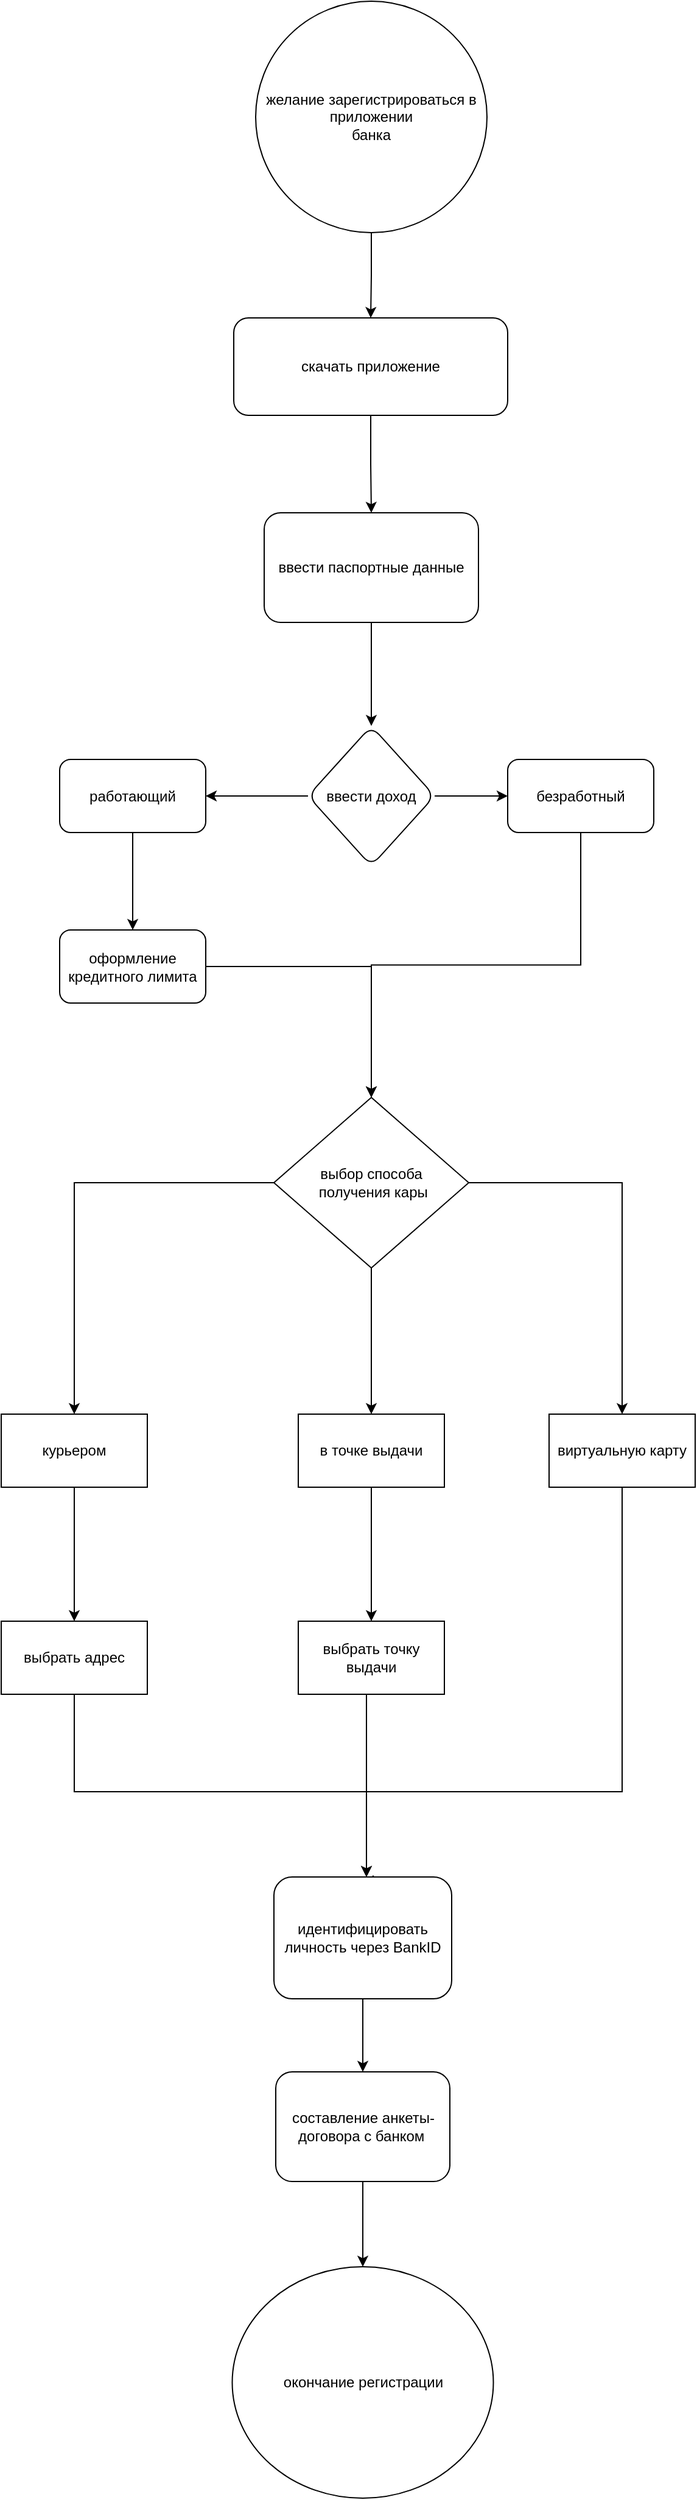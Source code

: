 <mxfile version="15.6.2" type="github">
  <diagram id="Uvce87NN2cfM5ST-oc0T" name="Page-1">
    <mxGraphModel dx="2261" dy="1085" grid="1" gridSize="10" guides="1" tooltips="1" connect="1" arrows="1" fold="1" page="1" pageScale="1" pageWidth="827" pageHeight="1169" math="0" shadow="0">
      <root>
        <mxCell id="0" />
        <mxCell id="1" parent="0" />
        <mxCell id="iSO3i4O-jlGwYRHFAoQ7-1" style="edgeStyle=orthogonalEdgeStyle;rounded=0;orthogonalLoop=1;jettySize=auto;html=1;exitX=0.5;exitY=1;exitDx=0;exitDy=0;entryX=0.5;entryY=0;entryDx=0;entryDy=0;" edge="1" parent="1" source="iSO3i4O-jlGwYRHFAoQ7-2" target="iSO3i4O-jlGwYRHFAoQ7-4">
          <mxGeometry relative="1" as="geometry" />
        </mxCell>
        <mxCell id="iSO3i4O-jlGwYRHFAoQ7-2" value="желание зарегистрироваться в приложении&lt;br&gt;банка" style="ellipse;whiteSpace=wrap;html=1;aspect=fixed;" vertex="1" parent="1">
          <mxGeometry x="319" y="180" width="190" height="190" as="geometry" />
        </mxCell>
        <mxCell id="iSO3i4O-jlGwYRHFAoQ7-13" style="edgeStyle=orthogonalEdgeStyle;rounded=0;orthogonalLoop=1;jettySize=auto;html=1;exitX=0.5;exitY=1;exitDx=0;exitDy=0;entryX=0.5;entryY=0;entryDx=0;entryDy=0;" edge="1" parent="1" source="iSO3i4O-jlGwYRHFAoQ7-4" target="iSO3i4O-jlGwYRHFAoQ7-14">
          <mxGeometry relative="1" as="geometry">
            <mxPoint x="414" y="670" as="targetPoint" />
          </mxGeometry>
        </mxCell>
        <mxCell id="iSO3i4O-jlGwYRHFAoQ7-4" value="скачать приложение" style="rounded=1;whiteSpace=wrap;html=1;" vertex="1" parent="1">
          <mxGeometry x="301" y="440" width="225" height="80" as="geometry" />
        </mxCell>
        <mxCell id="iSO3i4O-jlGwYRHFAoQ7-18" value="" style="edgeStyle=orthogonalEdgeStyle;rounded=0;orthogonalLoop=1;jettySize=auto;html=1;" edge="1" parent="1" source="iSO3i4O-jlGwYRHFAoQ7-14" target="iSO3i4O-jlGwYRHFAoQ7-17">
          <mxGeometry relative="1" as="geometry" />
        </mxCell>
        <mxCell id="iSO3i4O-jlGwYRHFAoQ7-14" value="ввести паспортные данные" style="rounded=1;whiteSpace=wrap;html=1;" vertex="1" parent="1">
          <mxGeometry x="326" y="600" width="176" height="90" as="geometry" />
        </mxCell>
        <mxCell id="iSO3i4O-jlGwYRHFAoQ7-20" value="" style="edgeStyle=orthogonalEdgeStyle;rounded=0;orthogonalLoop=1;jettySize=auto;html=1;" edge="1" parent="1" source="iSO3i4O-jlGwYRHFAoQ7-17" target="iSO3i4O-jlGwYRHFAoQ7-19">
          <mxGeometry relative="1" as="geometry" />
        </mxCell>
        <mxCell id="iSO3i4O-jlGwYRHFAoQ7-22" value="" style="edgeStyle=orthogonalEdgeStyle;rounded=0;orthogonalLoop=1;jettySize=auto;html=1;" edge="1" parent="1" source="iSO3i4O-jlGwYRHFAoQ7-17" target="iSO3i4O-jlGwYRHFAoQ7-21">
          <mxGeometry relative="1" as="geometry" />
        </mxCell>
        <mxCell id="iSO3i4O-jlGwYRHFAoQ7-17" value="ввести доход" style="rhombus;whiteSpace=wrap;html=1;rounded=1;" vertex="1" parent="1">
          <mxGeometry x="362" y="775" width="104" height="115" as="geometry" />
        </mxCell>
        <mxCell id="iSO3i4O-jlGwYRHFAoQ7-24" value="" style="edgeStyle=orthogonalEdgeStyle;rounded=0;orthogonalLoop=1;jettySize=auto;html=1;" edge="1" parent="1" source="iSO3i4O-jlGwYRHFAoQ7-19" target="iSO3i4O-jlGwYRHFAoQ7-23">
          <mxGeometry relative="1" as="geometry" />
        </mxCell>
        <mxCell id="iSO3i4O-jlGwYRHFAoQ7-19" value="работающий" style="whiteSpace=wrap;html=1;rounded=1;" vertex="1" parent="1">
          <mxGeometry x="158" y="802.5" width="120" height="60" as="geometry" />
        </mxCell>
        <mxCell id="iSO3i4O-jlGwYRHFAoQ7-29" style="edgeStyle=orthogonalEdgeStyle;rounded=0;orthogonalLoop=1;jettySize=auto;html=1;exitX=0.5;exitY=1;exitDx=0;exitDy=0;" edge="1" parent="1" source="iSO3i4O-jlGwYRHFAoQ7-21" target="iSO3i4O-jlGwYRHFAoQ7-28">
          <mxGeometry relative="1" as="geometry" />
        </mxCell>
        <mxCell id="iSO3i4O-jlGwYRHFAoQ7-21" value="безработный" style="whiteSpace=wrap;html=1;rounded=1;" vertex="1" parent="1">
          <mxGeometry x="526" y="802.5" width="120" height="60" as="geometry" />
        </mxCell>
        <mxCell id="iSO3i4O-jlGwYRHFAoQ7-26" value="" style="edgeStyle=orthogonalEdgeStyle;rounded=0;orthogonalLoop=1;jettySize=auto;html=1;entryX=0.5;entryY=0;entryDx=0;entryDy=0;" edge="1" parent="1" source="iSO3i4O-jlGwYRHFAoQ7-23" target="iSO3i4O-jlGwYRHFAoQ7-28">
          <mxGeometry relative="1" as="geometry">
            <mxPoint x="400" y="1082.5" as="targetPoint" />
          </mxGeometry>
        </mxCell>
        <mxCell id="iSO3i4O-jlGwYRHFAoQ7-23" value="оформление кредитного лимита" style="whiteSpace=wrap;html=1;rounded=1;" vertex="1" parent="1">
          <mxGeometry x="158" y="942.5" width="120" height="60" as="geometry" />
        </mxCell>
        <mxCell id="iSO3i4O-jlGwYRHFAoQ7-31" value="" style="edgeStyle=orthogonalEdgeStyle;rounded=0;orthogonalLoop=1;jettySize=auto;html=1;" edge="1" parent="1" source="iSO3i4O-jlGwYRHFAoQ7-28" target="iSO3i4O-jlGwYRHFAoQ7-30">
          <mxGeometry relative="1" as="geometry" />
        </mxCell>
        <mxCell id="iSO3i4O-jlGwYRHFAoQ7-33" value="" style="edgeStyle=orthogonalEdgeStyle;rounded=0;orthogonalLoop=1;jettySize=auto;html=1;" edge="1" parent="1" source="iSO3i4O-jlGwYRHFAoQ7-28" target="iSO3i4O-jlGwYRHFAoQ7-32">
          <mxGeometry relative="1" as="geometry" />
        </mxCell>
        <mxCell id="iSO3i4O-jlGwYRHFAoQ7-35" value="" style="edgeStyle=orthogonalEdgeStyle;rounded=0;orthogonalLoop=1;jettySize=auto;html=1;" edge="1" parent="1" source="iSO3i4O-jlGwYRHFAoQ7-28" target="iSO3i4O-jlGwYRHFAoQ7-34">
          <mxGeometry relative="1" as="geometry" />
        </mxCell>
        <mxCell id="iSO3i4O-jlGwYRHFAoQ7-28" value="выбор способа&lt;br&gt;&amp;nbsp;получения кары" style="rhombus;whiteSpace=wrap;html=1;" vertex="1" parent="1">
          <mxGeometry x="334" y="1080" width="160" height="140" as="geometry" />
        </mxCell>
        <mxCell id="iSO3i4O-jlGwYRHFAoQ7-37" value="" style="edgeStyle=orthogonalEdgeStyle;rounded=0;orthogonalLoop=1;jettySize=auto;html=1;" edge="1" parent="1" source="iSO3i4O-jlGwYRHFAoQ7-30" target="iSO3i4O-jlGwYRHFAoQ7-36">
          <mxGeometry relative="1" as="geometry" />
        </mxCell>
        <mxCell id="iSO3i4O-jlGwYRHFAoQ7-30" value="курьером" style="whiteSpace=wrap;html=1;" vertex="1" parent="1">
          <mxGeometry x="110" y="1340" width="120" height="60" as="geometry" />
        </mxCell>
        <mxCell id="iSO3i4O-jlGwYRHFAoQ7-47" style="edgeStyle=orthogonalEdgeStyle;rounded=0;orthogonalLoop=1;jettySize=auto;html=1;exitX=0.5;exitY=1;exitDx=0;exitDy=0;" edge="1" parent="1" source="iSO3i4O-jlGwYRHFAoQ7-32">
          <mxGeometry relative="1" as="geometry">
            <mxPoint x="410" y="1720" as="targetPoint" />
            <Array as="points">
              <mxPoint x="620" y="1650" />
              <mxPoint x="410" y="1650" />
            </Array>
          </mxGeometry>
        </mxCell>
        <mxCell id="iSO3i4O-jlGwYRHFAoQ7-32" value="виртуальную карту" style="whiteSpace=wrap;html=1;" vertex="1" parent="1">
          <mxGeometry x="560" y="1340" width="120" height="60" as="geometry" />
        </mxCell>
        <mxCell id="iSO3i4O-jlGwYRHFAoQ7-39" value="" style="edgeStyle=orthogonalEdgeStyle;rounded=0;orthogonalLoop=1;jettySize=auto;html=1;" edge="1" parent="1" source="iSO3i4O-jlGwYRHFAoQ7-34" target="iSO3i4O-jlGwYRHFAoQ7-38">
          <mxGeometry relative="1" as="geometry" />
        </mxCell>
        <mxCell id="iSO3i4O-jlGwYRHFAoQ7-34" value="в точке выдачи" style="whiteSpace=wrap;html=1;" vertex="1" parent="1">
          <mxGeometry x="354" y="1340" width="120" height="60" as="geometry" />
        </mxCell>
        <mxCell id="iSO3i4O-jlGwYRHFAoQ7-43" style="edgeStyle=orthogonalEdgeStyle;rounded=0;orthogonalLoop=1;jettySize=auto;html=1;exitX=0.5;exitY=1;exitDx=0;exitDy=0;" edge="1" parent="1" source="iSO3i4O-jlGwYRHFAoQ7-36">
          <mxGeometry relative="1" as="geometry">
            <mxPoint x="410" y="1720" as="targetPoint" />
            <Array as="points">
              <mxPoint x="170" y="1650" />
              <mxPoint x="410" y="1650" />
            </Array>
          </mxGeometry>
        </mxCell>
        <mxCell id="iSO3i4O-jlGwYRHFAoQ7-36" value="выбрать адрес" style="whiteSpace=wrap;html=1;" vertex="1" parent="1">
          <mxGeometry x="110" y="1510" width="120" height="60" as="geometry" />
        </mxCell>
        <mxCell id="iSO3i4O-jlGwYRHFAoQ7-46" style="edgeStyle=orthogonalEdgeStyle;rounded=0;orthogonalLoop=1;jettySize=auto;html=1;exitX=0.5;exitY=1;exitDx=0;exitDy=0;entryX=0.558;entryY=-0.017;entryDx=0;entryDy=0;entryPerimeter=0;" edge="1" parent="1" source="iSO3i4O-jlGwYRHFAoQ7-38" target="iSO3i4O-jlGwYRHFAoQ7-48">
          <mxGeometry relative="1" as="geometry">
            <mxPoint x="410" y="1720" as="targetPoint" />
            <Array as="points">
              <mxPoint x="410" y="1570" />
              <mxPoint x="410" y="1729" />
            </Array>
          </mxGeometry>
        </mxCell>
        <mxCell id="iSO3i4O-jlGwYRHFAoQ7-38" value="&lt;span&gt;выбрать точку выдачи&lt;/span&gt;" style="whiteSpace=wrap;html=1;" vertex="1" parent="1">
          <mxGeometry x="354" y="1510" width="120" height="60" as="geometry" />
        </mxCell>
        <mxCell id="iSO3i4O-jlGwYRHFAoQ7-50" value="" style="edgeStyle=orthogonalEdgeStyle;rounded=0;orthogonalLoop=1;jettySize=auto;html=1;" edge="1" parent="1" source="iSO3i4O-jlGwYRHFAoQ7-48" target="iSO3i4O-jlGwYRHFAoQ7-49">
          <mxGeometry relative="1" as="geometry" />
        </mxCell>
        <mxCell id="iSO3i4O-jlGwYRHFAoQ7-48" value="идентифицировать личность через BankID" style="rounded=1;whiteSpace=wrap;html=1;" vertex="1" parent="1">
          <mxGeometry x="334" y="1720" width="146" height="100" as="geometry" />
        </mxCell>
        <mxCell id="iSO3i4O-jlGwYRHFAoQ7-52" value="" style="edgeStyle=orthogonalEdgeStyle;rounded=0;orthogonalLoop=1;jettySize=auto;html=1;" edge="1" parent="1" source="iSO3i4O-jlGwYRHFAoQ7-49" target="iSO3i4O-jlGwYRHFAoQ7-51">
          <mxGeometry relative="1" as="geometry" />
        </mxCell>
        <mxCell id="iSO3i4O-jlGwYRHFAoQ7-49" value="составление анкеты-договора с банком&amp;nbsp;" style="whiteSpace=wrap;html=1;rounded=1;" vertex="1" parent="1">
          <mxGeometry x="335.5" y="1880" width="143" height="90" as="geometry" />
        </mxCell>
        <mxCell id="iSO3i4O-jlGwYRHFAoQ7-51" value="окончание регистрации" style="ellipse;whiteSpace=wrap;html=1;rounded=1;" vertex="1" parent="1">
          <mxGeometry x="299.75" y="2040" width="214.5" height="190" as="geometry" />
        </mxCell>
      </root>
    </mxGraphModel>
  </diagram>
</mxfile>
